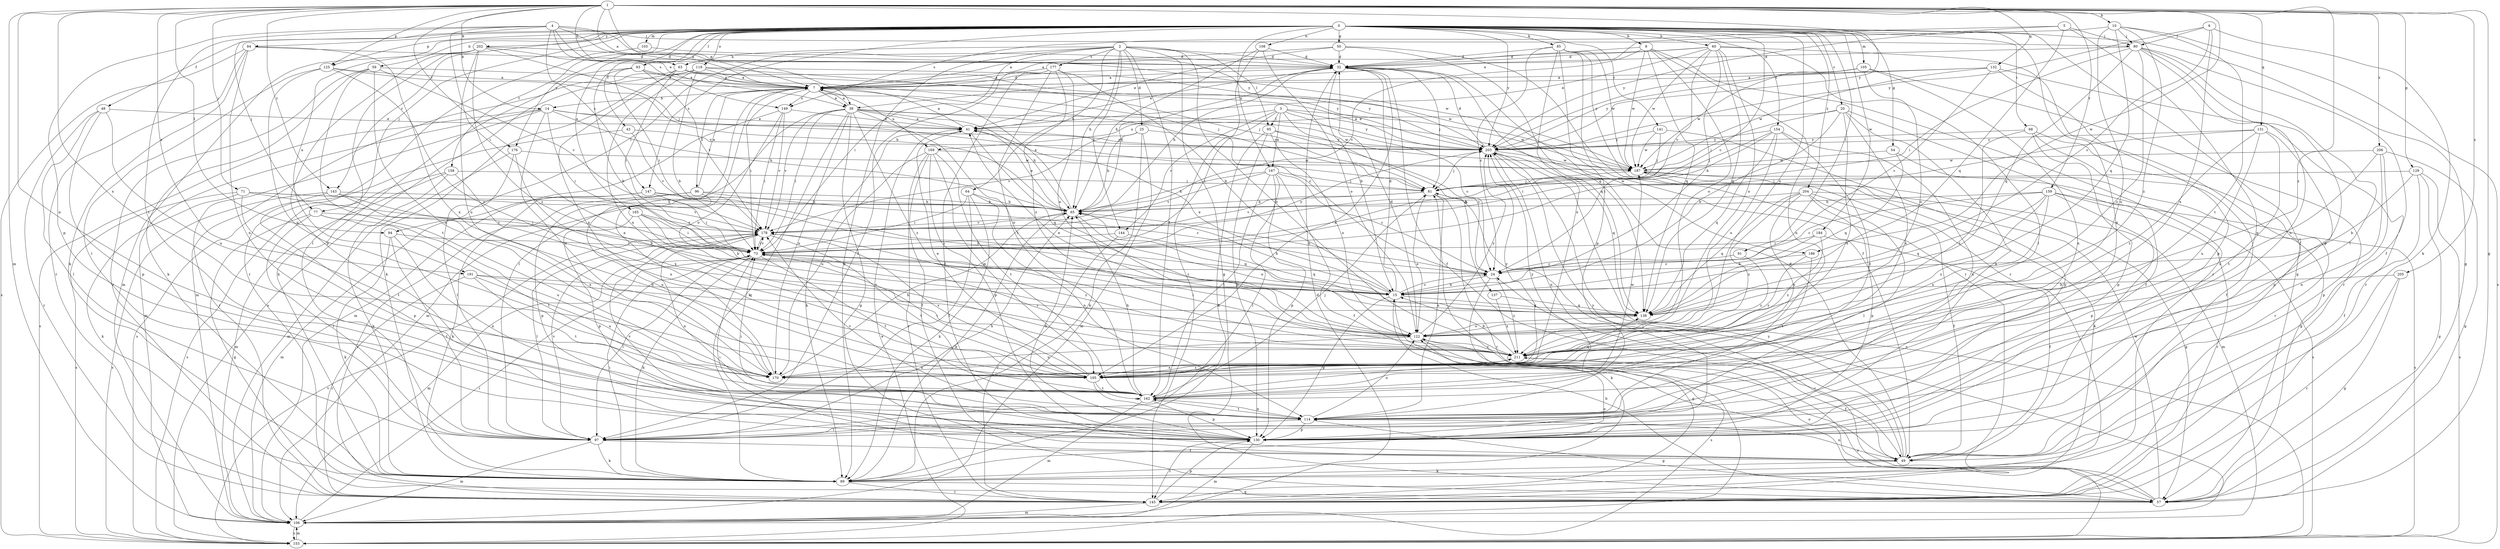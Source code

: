 strict digraph  {
0;
1;
2;
3;
4;
5;
6;
7;
8;
10;
14;
15;
20;
24;
25;
32;
39;
41;
43;
48;
49;
50;
54;
57;
59;
60;
63;
64;
65;
68;
71;
73;
77;
80;
81;
84;
85;
89;
91;
93;
94;
95;
96;
97;
103;
105;
106;
108;
114;
119;
122;
125;
129;
130;
131;
132;
137;
138;
141;
143;
144;
145;
147;
149;
153;
154;
158;
159;
162;
165;
167;
169;
170;
176;
177;
178;
184;
186;
187;
191;
195;
202;
203;
204;
205;
206;
211;
0 -> 8  [label=b];
0 -> 20  [label=c];
0 -> 24  [label=c];
0 -> 43  [label=f];
0 -> 48  [label=f];
0 -> 49  [label=f];
0 -> 50  [label=g];
0 -> 54  [label=g];
0 -> 57  [label=g];
0 -> 59  [label=h];
0 -> 60  [label=h];
0 -> 68  [label=i];
0 -> 77  [label=j];
0 -> 84  [label=k];
0 -> 85  [label=k];
0 -> 91  [label=l];
0 -> 93  [label=l];
0 -> 103  [label=m];
0 -> 105  [label=m];
0 -> 108  [label=n];
0 -> 114  [label=n];
0 -> 119  [label=o];
0 -> 122  [label=o];
0 -> 125  [label=p];
0 -> 141  [label=r];
0 -> 143  [label=r];
0 -> 147  [label=s];
0 -> 154  [label=t];
0 -> 158  [label=t];
0 -> 165  [label=u];
0 -> 167  [label=u];
0 -> 176  [label=v];
0 -> 184  [label=w];
0 -> 191  [label=x];
0 -> 202  [label=y];
0 -> 203  [label=y];
0 -> 204  [label=z];
1 -> 7  [label=a];
1 -> 10  [label=b];
1 -> 14  [label=b];
1 -> 39  [label=e];
1 -> 57  [label=g];
1 -> 63  [label=h];
1 -> 71  [label=i];
1 -> 94  [label=l];
1 -> 106  [label=m];
1 -> 114  [label=n];
1 -> 125  [label=p];
1 -> 129  [label=p];
1 -> 131  [label=q];
1 -> 132  [label=q];
1 -> 143  [label=r];
1 -> 159  [label=t];
1 -> 176  [label=v];
1 -> 186  [label=w];
1 -> 191  [label=x];
1 -> 195  [label=x];
1 -> 203  [label=y];
1 -> 205  [label=z];
1 -> 206  [label=z];
1 -> 211  [label=z];
2 -> 25  [label=d];
2 -> 32  [label=d];
2 -> 57  [label=g];
2 -> 63  [label=h];
2 -> 64  [label=h];
2 -> 65  [label=h];
2 -> 73  [label=i];
2 -> 89  [label=k];
2 -> 94  [label=l];
2 -> 95  [label=l];
2 -> 144  [label=r];
2 -> 162  [label=t];
2 -> 177  [label=v];
2 -> 211  [label=z];
3 -> 24  [label=c];
3 -> 73  [label=i];
3 -> 95  [label=l];
3 -> 137  [label=q];
3 -> 144  [label=r];
3 -> 167  [label=u];
3 -> 169  [label=u];
3 -> 186  [label=w];
3 -> 187  [label=w];
4 -> 7  [label=a];
4 -> 39  [label=e];
4 -> 73  [label=i];
4 -> 77  [label=j];
4 -> 80  [label=j];
4 -> 130  [label=p];
4 -> 147  [label=s];
4 -> 149  [label=s];
4 -> 162  [label=t];
4 -> 203  [label=y];
5 -> 80  [label=j];
5 -> 130  [label=p];
5 -> 138  [label=q];
5 -> 149  [label=s];
5 -> 203  [label=y];
6 -> 24  [label=c];
6 -> 80  [label=j];
6 -> 89  [label=k];
6 -> 195  [label=x];
6 -> 203  [label=y];
7 -> 14  [label=b];
7 -> 24  [label=c];
7 -> 32  [label=d];
7 -> 39  [label=e];
7 -> 73  [label=i];
7 -> 96  [label=l];
7 -> 97  [label=l];
7 -> 149  [label=s];
7 -> 169  [label=u];
8 -> 32  [label=d];
8 -> 114  [label=n];
8 -> 122  [label=o];
8 -> 138  [label=q];
8 -> 145  [label=r];
8 -> 178  [label=v];
8 -> 187  [label=w];
10 -> 39  [label=e];
10 -> 80  [label=j];
10 -> 138  [label=q];
10 -> 153  [label=s];
10 -> 162  [label=t];
10 -> 170  [label=u];
10 -> 211  [label=z];
14 -> 41  [label=e];
14 -> 65  [label=h];
14 -> 73  [label=i];
14 -> 106  [label=m];
14 -> 145  [label=r];
14 -> 153  [label=s];
14 -> 170  [label=u];
14 -> 203  [label=y];
15 -> 24  [label=c];
15 -> 32  [label=d];
15 -> 41  [label=e];
15 -> 57  [label=g];
15 -> 65  [label=h];
15 -> 130  [label=p];
15 -> 138  [label=q];
20 -> 15  [label=b];
20 -> 41  [label=e];
20 -> 49  [label=f];
20 -> 81  [label=j];
20 -> 114  [label=n];
20 -> 170  [label=u];
20 -> 195  [label=x];
24 -> 15  [label=b];
24 -> 65  [label=h];
24 -> 89  [label=k];
24 -> 211  [label=z];
25 -> 65  [label=h];
25 -> 89  [label=k];
25 -> 106  [label=m];
25 -> 178  [label=v];
25 -> 203  [label=y];
32 -> 7  [label=a];
32 -> 15  [label=b];
32 -> 41  [label=e];
32 -> 49  [label=f];
32 -> 65  [label=h];
32 -> 81  [label=j];
32 -> 138  [label=q];
32 -> 195  [label=x];
39 -> 7  [label=a];
39 -> 41  [label=e];
39 -> 57  [label=g];
39 -> 65  [label=h];
39 -> 73  [label=i];
39 -> 89  [label=k];
39 -> 106  [label=m];
39 -> 122  [label=o];
39 -> 170  [label=u];
39 -> 178  [label=v];
39 -> 187  [label=w];
39 -> 203  [label=y];
39 -> 211  [label=z];
41 -> 7  [label=a];
41 -> 89  [label=k];
41 -> 138  [label=q];
41 -> 203  [label=y];
43 -> 153  [label=s];
43 -> 178  [label=v];
43 -> 203  [label=y];
48 -> 41  [label=e];
48 -> 97  [label=l];
48 -> 130  [label=p];
48 -> 145  [label=r];
48 -> 170  [label=u];
49 -> 32  [label=d];
49 -> 73  [label=i];
49 -> 81  [label=j];
49 -> 89  [label=k];
49 -> 114  [label=n];
49 -> 203  [label=y];
50 -> 7  [label=a];
50 -> 32  [label=d];
50 -> 41  [label=e];
50 -> 138  [label=q];
50 -> 145  [label=r];
54 -> 57  [label=g];
54 -> 138  [label=q];
54 -> 187  [label=w];
57 -> 15  [label=b];
57 -> 24  [label=c];
57 -> 122  [label=o];
57 -> 187  [label=w];
59 -> 7  [label=a];
59 -> 89  [label=k];
59 -> 145  [label=r];
59 -> 162  [label=t];
59 -> 170  [label=u];
59 -> 178  [label=v];
60 -> 7  [label=a];
60 -> 15  [label=b];
60 -> 32  [label=d];
60 -> 41  [label=e];
60 -> 57  [label=g];
60 -> 97  [label=l];
60 -> 122  [label=o];
60 -> 138  [label=q];
60 -> 178  [label=v];
60 -> 187  [label=w];
63 -> 7  [label=a];
63 -> 73  [label=i];
63 -> 89  [label=k];
63 -> 187  [label=w];
63 -> 195  [label=x];
63 -> 203  [label=y];
64 -> 65  [label=h];
64 -> 73  [label=i];
64 -> 89  [label=k];
64 -> 97  [label=l];
64 -> 114  [label=n];
65 -> 7  [label=a];
65 -> 32  [label=d];
65 -> 41  [label=e];
65 -> 89  [label=k];
65 -> 122  [label=o];
65 -> 138  [label=q];
65 -> 178  [label=v];
68 -> 49  [label=f];
68 -> 130  [label=p];
68 -> 145  [label=r];
68 -> 203  [label=y];
68 -> 211  [label=z];
71 -> 65  [label=h];
71 -> 73  [label=i];
71 -> 89  [label=k];
71 -> 153  [label=s];
71 -> 162  [label=t];
71 -> 178  [label=v];
73 -> 24  [label=c];
73 -> 89  [label=k];
73 -> 97  [label=l];
73 -> 106  [label=m];
73 -> 162  [label=t];
73 -> 178  [label=v];
73 -> 203  [label=y];
73 -> 211  [label=z];
77 -> 57  [label=g];
77 -> 97  [label=l];
77 -> 162  [label=t];
77 -> 170  [label=u];
77 -> 178  [label=v];
80 -> 32  [label=d];
80 -> 49  [label=f];
80 -> 73  [label=i];
80 -> 97  [label=l];
80 -> 114  [label=n];
80 -> 130  [label=p];
80 -> 138  [label=q];
80 -> 211  [label=z];
81 -> 65  [label=h];
81 -> 114  [label=n];
81 -> 122  [label=o];
81 -> 145  [label=r];
81 -> 178  [label=v];
84 -> 32  [label=d];
84 -> 89  [label=k];
84 -> 114  [label=n];
84 -> 145  [label=r];
84 -> 153  [label=s];
84 -> 195  [label=x];
85 -> 24  [label=c];
85 -> 32  [label=d];
85 -> 49  [label=f];
85 -> 130  [label=p];
85 -> 145  [label=r];
85 -> 187  [label=w];
85 -> 195  [label=x];
89 -> 57  [label=g];
89 -> 73  [label=i];
89 -> 122  [label=o];
89 -> 145  [label=r];
91 -> 24  [label=c];
91 -> 211  [label=z];
93 -> 7  [label=a];
93 -> 15  [label=b];
93 -> 73  [label=i];
93 -> 81  [label=j];
93 -> 106  [label=m];
93 -> 178  [label=v];
94 -> 73  [label=i];
94 -> 89  [label=k];
94 -> 97  [label=l];
94 -> 114  [label=n];
95 -> 24  [label=c];
95 -> 89  [label=k];
95 -> 122  [label=o];
95 -> 130  [label=p];
95 -> 203  [label=y];
96 -> 7  [label=a];
96 -> 24  [label=c];
96 -> 65  [label=h];
96 -> 130  [label=p];
96 -> 145  [label=r];
96 -> 170  [label=u];
97 -> 49  [label=f];
97 -> 65  [label=h];
97 -> 89  [label=k];
97 -> 106  [label=m];
97 -> 178  [label=v];
103 -> 32  [label=d];
103 -> 145  [label=r];
105 -> 7  [label=a];
105 -> 114  [label=n];
105 -> 122  [label=o];
105 -> 145  [label=r];
105 -> 187  [label=w];
105 -> 203  [label=y];
106 -> 32  [label=d];
106 -> 73  [label=i];
106 -> 81  [label=j];
106 -> 153  [label=s];
106 -> 203  [label=y];
108 -> 32  [label=d];
108 -> 65  [label=h];
108 -> 122  [label=o];
108 -> 145  [label=r];
114 -> 57  [label=g];
114 -> 73  [label=i];
114 -> 97  [label=l];
114 -> 122  [label=o];
114 -> 130  [label=p];
114 -> 162  [label=t];
114 -> 178  [label=v];
119 -> 7  [label=a];
119 -> 15  [label=b];
119 -> 81  [label=j];
119 -> 89  [label=k];
119 -> 153  [label=s];
119 -> 195  [label=x];
119 -> 203  [label=y];
122 -> 32  [label=d];
122 -> 41  [label=e];
122 -> 73  [label=i];
122 -> 153  [label=s];
122 -> 170  [label=u];
122 -> 203  [label=y];
122 -> 211  [label=z];
125 -> 7  [label=a];
125 -> 65  [label=h];
125 -> 97  [label=l];
125 -> 122  [label=o];
125 -> 170  [label=u];
129 -> 15  [label=b];
129 -> 49  [label=f];
129 -> 57  [label=g];
129 -> 81  [label=j];
129 -> 153  [label=s];
130 -> 65  [label=h];
130 -> 106  [label=m];
130 -> 145  [label=r];
130 -> 178  [label=v];
131 -> 73  [label=i];
131 -> 130  [label=p];
131 -> 162  [label=t];
131 -> 170  [label=u];
131 -> 203  [label=y];
131 -> 211  [label=z];
132 -> 7  [label=a];
132 -> 24  [label=c];
132 -> 130  [label=p];
132 -> 145  [label=r];
132 -> 187  [label=w];
132 -> 203  [label=y];
137 -> 138  [label=q];
137 -> 211  [label=z];
138 -> 122  [label=o];
141 -> 81  [label=j];
141 -> 130  [label=p];
141 -> 187  [label=w];
141 -> 203  [label=y];
143 -> 15  [label=b];
143 -> 65  [label=h];
143 -> 130  [label=p];
143 -> 153  [label=s];
143 -> 195  [label=x];
144 -> 73  [label=i];
144 -> 138  [label=q];
144 -> 145  [label=r];
145 -> 106  [label=m];
145 -> 130  [label=p];
147 -> 15  [label=b];
147 -> 65  [label=h];
147 -> 73  [label=i];
147 -> 89  [label=k];
147 -> 106  [label=m];
149 -> 41  [label=e];
149 -> 73  [label=i];
149 -> 106  [label=m];
149 -> 122  [label=o];
149 -> 178  [label=v];
153 -> 41  [label=e];
153 -> 106  [label=m];
153 -> 178  [label=v];
153 -> 211  [label=z];
154 -> 73  [label=i];
154 -> 81  [label=j];
154 -> 114  [label=n];
154 -> 122  [label=o];
154 -> 138  [label=q];
154 -> 162  [label=t];
154 -> 203  [label=y];
158 -> 81  [label=j];
158 -> 89  [label=k];
158 -> 106  [label=m];
158 -> 153  [label=s];
158 -> 195  [label=x];
159 -> 24  [label=c];
159 -> 65  [label=h];
159 -> 130  [label=p];
159 -> 138  [label=q];
159 -> 145  [label=r];
159 -> 153  [label=s];
159 -> 195  [label=x];
159 -> 211  [label=z];
162 -> 65  [label=h];
162 -> 81  [label=j];
162 -> 106  [label=m];
162 -> 114  [label=n];
162 -> 130  [label=p];
162 -> 187  [label=w];
162 -> 203  [label=y];
165 -> 15  [label=b];
165 -> 73  [label=i];
165 -> 130  [label=p];
165 -> 178  [label=v];
165 -> 211  [label=z];
167 -> 24  [label=c];
167 -> 49  [label=f];
167 -> 65  [label=h];
167 -> 81  [label=j];
167 -> 97  [label=l];
167 -> 130  [label=p];
167 -> 162  [label=t];
167 -> 178  [label=v];
169 -> 49  [label=f];
169 -> 130  [label=p];
169 -> 145  [label=r];
169 -> 162  [label=t];
169 -> 170  [label=u];
169 -> 187  [label=w];
169 -> 195  [label=x];
170 -> 7  [label=a];
170 -> 65  [label=h];
176 -> 97  [label=l];
176 -> 106  [label=m];
176 -> 187  [label=w];
176 -> 195  [label=x];
177 -> 7  [label=a];
177 -> 15  [label=b];
177 -> 49  [label=f];
177 -> 97  [label=l];
177 -> 122  [label=o];
177 -> 162  [label=t];
177 -> 211  [label=z];
178 -> 73  [label=i];
178 -> 97  [label=l];
178 -> 114  [label=n];
178 -> 162  [label=t];
178 -> 211  [label=z];
184 -> 15  [label=b];
184 -> 49  [label=f];
184 -> 73  [label=i];
184 -> 211  [label=z];
186 -> 24  [label=c];
186 -> 162  [label=t];
186 -> 211  [label=z];
187 -> 81  [label=j];
187 -> 89  [label=k];
187 -> 106  [label=m];
187 -> 153  [label=s];
191 -> 15  [label=b];
191 -> 138  [label=q];
191 -> 145  [label=r];
191 -> 162  [label=t];
191 -> 170  [label=u];
195 -> 41  [label=e];
195 -> 73  [label=i];
195 -> 114  [label=n];
195 -> 138  [label=q];
195 -> 162  [label=t];
195 -> 178  [label=v];
195 -> 203  [label=y];
195 -> 211  [label=z];
202 -> 32  [label=d];
202 -> 81  [label=j];
202 -> 97  [label=l];
202 -> 106  [label=m];
202 -> 130  [label=p];
202 -> 170  [label=u];
202 -> 187  [label=w];
202 -> 211  [label=z];
203 -> 7  [label=a];
203 -> 32  [label=d];
203 -> 81  [label=j];
203 -> 114  [label=n];
203 -> 138  [label=q];
203 -> 153  [label=s];
203 -> 187  [label=w];
204 -> 49  [label=f];
204 -> 57  [label=g];
204 -> 65  [label=h];
204 -> 97  [label=l];
204 -> 130  [label=p];
204 -> 138  [label=q];
204 -> 195  [label=x];
204 -> 211  [label=z];
205 -> 15  [label=b];
205 -> 57  [label=g];
205 -> 145  [label=r];
206 -> 57  [label=g];
206 -> 114  [label=n];
206 -> 130  [label=p];
206 -> 170  [label=u];
206 -> 187  [label=w];
211 -> 15  [label=b];
211 -> 49  [label=f];
211 -> 170  [label=u];
211 -> 195  [label=x];
}
